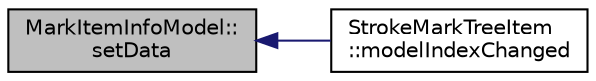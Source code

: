 digraph "MarkItemInfoModel::setData"
{
  edge [fontname="Helvetica",fontsize="10",labelfontname="Helvetica",labelfontsize="10"];
  node [fontname="Helvetica",fontsize="10",shape=record];
  rankdir="LR";
  Node31 [label="MarkItemInfoModel::\lsetData",height=0.2,width=0.4,color="black", fillcolor="grey75", style="filled", fontcolor="black"];
  Node31 -> Node32 [dir="back",color="midnightblue",fontsize="10",style="solid",fontname="Helvetica"];
  Node32 [label="StrokeMarkTreeItem\l::modelIndexChanged",height=0.2,width=0.4,color="black", fillcolor="white", style="filled",URL="$class_stroke_mark_tree_item.html#a9b99f4fbcd73531b7f70b12ce930fff0"];
}
